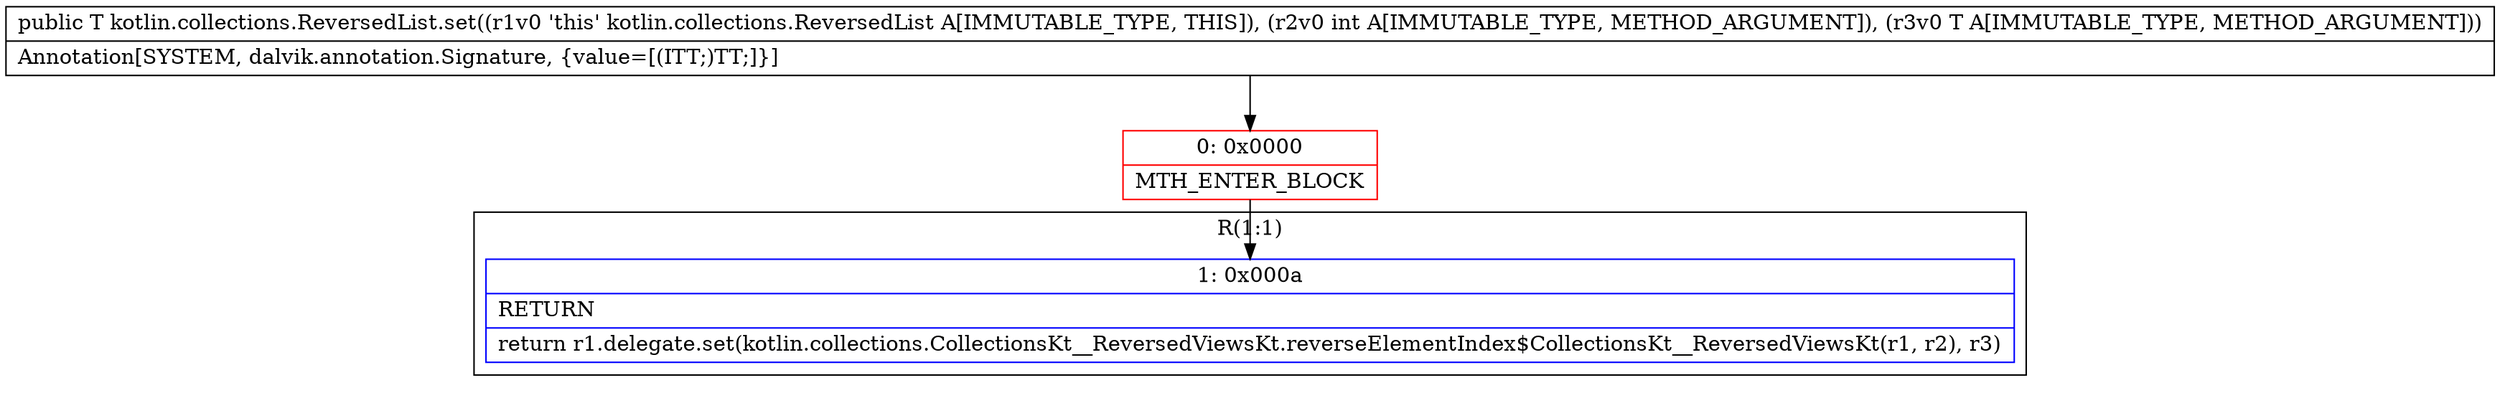 digraph "CFG forkotlin.collections.ReversedList.set(ILjava\/lang\/Object;)Ljava\/lang\/Object;" {
subgraph cluster_Region_1559017028 {
label = "R(1:1)";
node [shape=record,color=blue];
Node_1 [shape=record,label="{1\:\ 0x000a|RETURN\l|return r1.delegate.set(kotlin.collections.CollectionsKt__ReversedViewsKt.reverseElementIndex$CollectionsKt__ReversedViewsKt(r1, r2), r3)\l}"];
}
Node_0 [shape=record,color=red,label="{0\:\ 0x0000|MTH_ENTER_BLOCK\l}"];
MethodNode[shape=record,label="{public T kotlin.collections.ReversedList.set((r1v0 'this' kotlin.collections.ReversedList A[IMMUTABLE_TYPE, THIS]), (r2v0 int A[IMMUTABLE_TYPE, METHOD_ARGUMENT]), (r3v0 T A[IMMUTABLE_TYPE, METHOD_ARGUMENT]))  | Annotation[SYSTEM, dalvik.annotation.Signature, \{value=[(ITT;)TT;]\}]\l}"];
MethodNode -> Node_0;
Node_0 -> Node_1;
}


